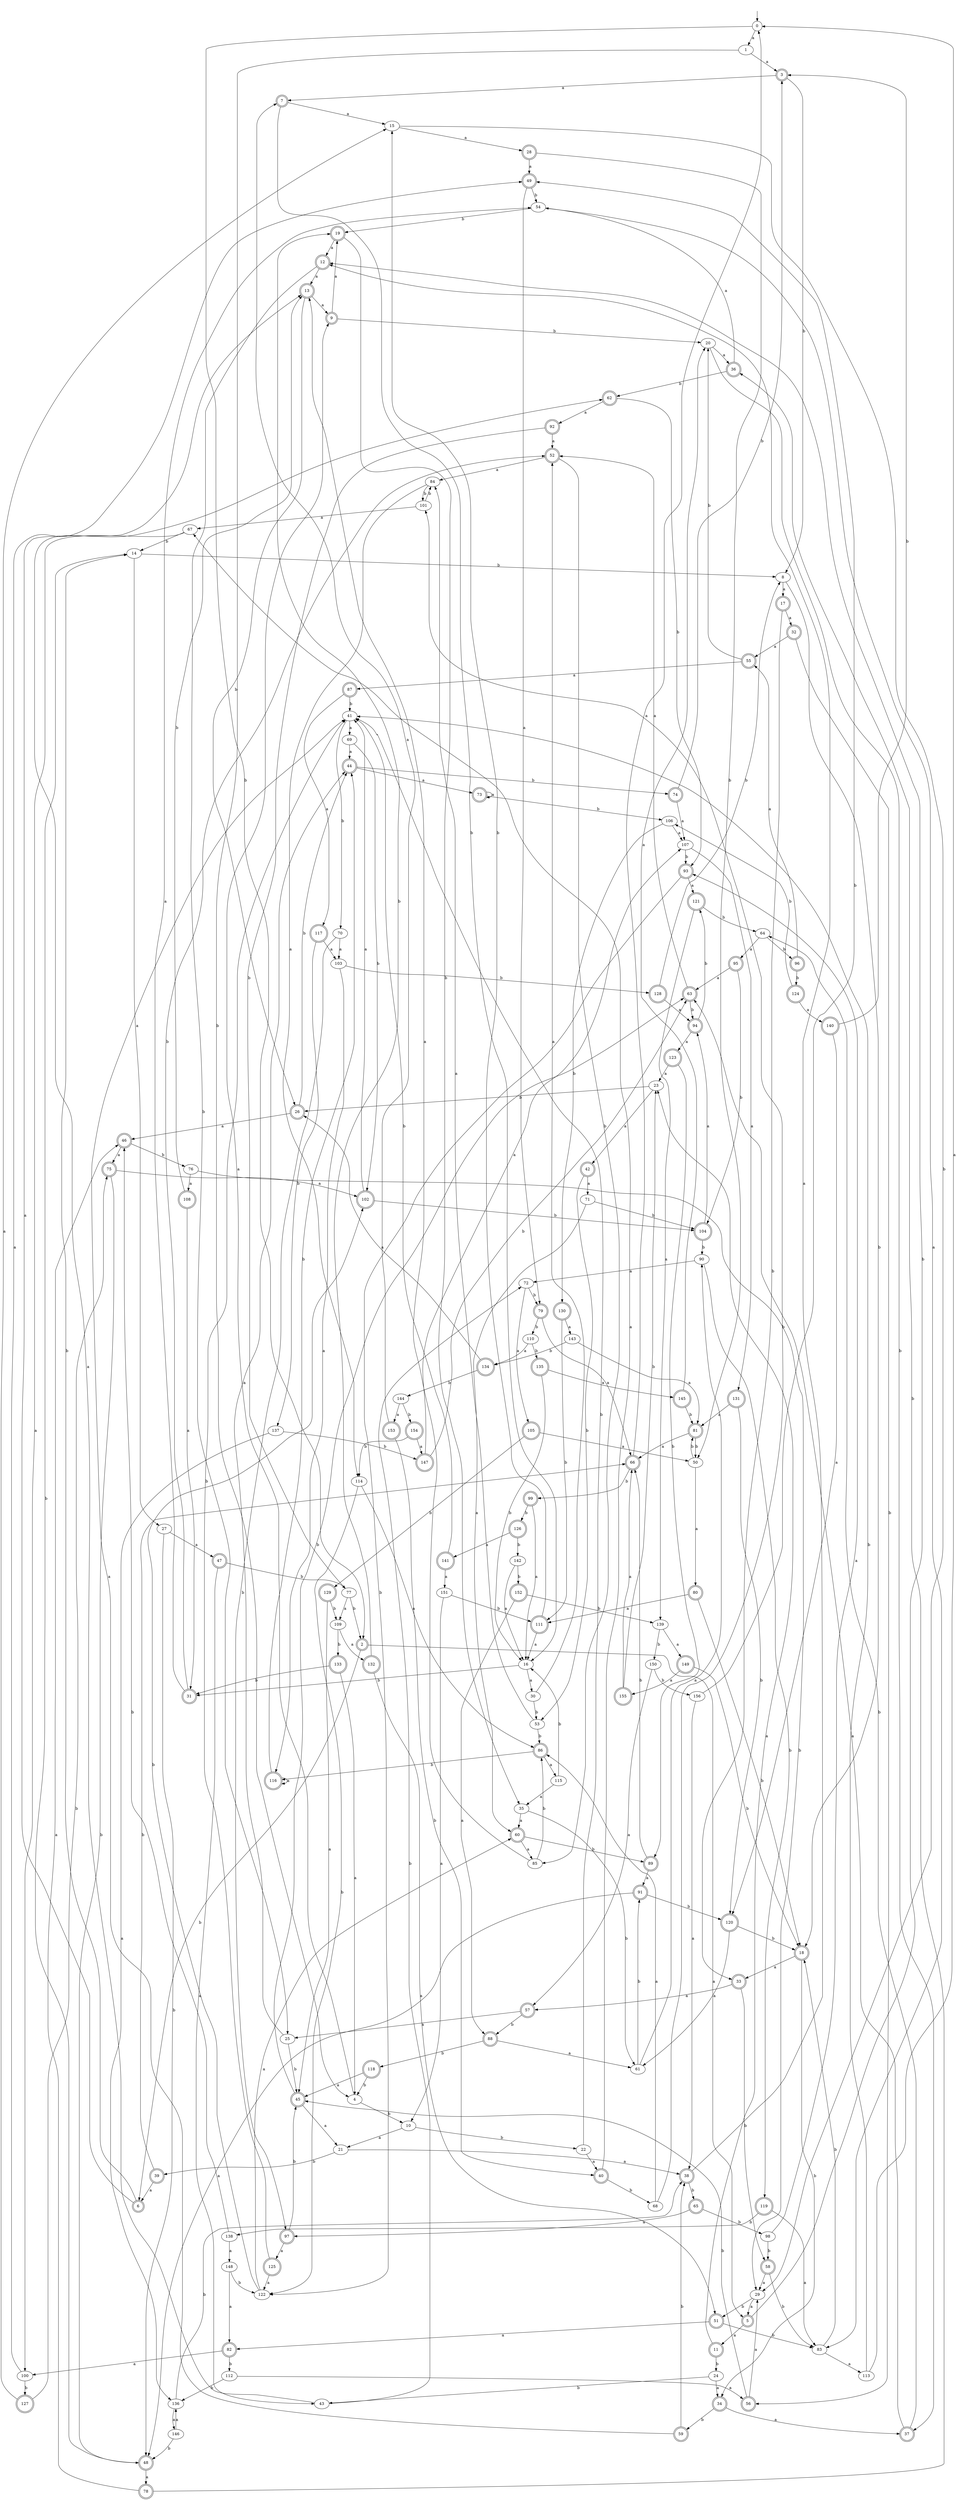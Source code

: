 digraph RandomDFA {
  __start0 [label="", shape=none];
  __start0 -> 0 [label=""];
  0 [shape=circle]
  0 -> 1 [label="a"]
  0 -> 2 [label="b"]
  1
  1 -> 3 [label="a"]
  1 -> 4 [label="b"]
  2 [shape=doublecircle]
  2 -> 5 [label="a"]
  2 -> 6 [label="b"]
  3 [shape=doublecircle]
  3 -> 7 [label="a"]
  3 -> 8 [label="b"]
  4
  4 -> 9 [label="a"]
  4 -> 10 [label="b"]
  5 [shape=doublecircle]
  5 -> 11 [label="a"]
  5 -> 12 [label="b"]
  6 [shape=doublecircle]
  6 -> 13 [label="a"]
  6 -> 14 [label="b"]
  7 [shape=doublecircle]
  7 -> 15 [label="a"]
  7 -> 16 [label="b"]
  8
  8 -> 17 [label="a"]
  8 -> 18 [label="b"]
  9 [shape=doublecircle]
  9 -> 19 [label="a"]
  9 -> 20 [label="b"]
  10
  10 -> 21 [label="a"]
  10 -> 22 [label="b"]
  11 [shape=doublecircle]
  11 -> 23 [label="a"]
  11 -> 24 [label="b"]
  12 [shape=doublecircle]
  12 -> 13 [label="a"]
  12 -> 25 [label="b"]
  13 [shape=doublecircle]
  13 -> 9 [label="a"]
  13 -> 26 [label="b"]
  14
  14 -> 27 [label="a"]
  14 -> 8 [label="b"]
  15
  15 -> 28 [label="a"]
  15 -> 29 [label="b"]
  16
  16 -> 30 [label="a"]
  16 -> 31 [label="b"]
  17 [shape=doublecircle]
  17 -> 32 [label="a"]
  17 -> 33 [label="b"]
  18 [shape=doublecircle]
  18 -> 33 [label="a"]
  18 -> 34 [label="b"]
  19 [shape=doublecircle]
  19 -> 12 [label="a"]
  19 -> 35 [label="b"]
  20
  20 -> 36 [label="a"]
  20 -> 37 [label="b"]
  21
  21 -> 38 [label="a"]
  21 -> 39 [label="b"]
  22
  22 -> 40 [label="a"]
  22 -> 41 [label="b"]
  23
  23 -> 42 [label="a"]
  23 -> 26 [label="b"]
  24
  24 -> 34 [label="a"]
  24 -> 43 [label="b"]
  25
  25 -> 44 [label="a"]
  25 -> 45 [label="b"]
  26 [shape=doublecircle]
  26 -> 46 [label="a"]
  26 -> 44 [label="b"]
  27
  27 -> 47 [label="a"]
  27 -> 48 [label="b"]
  28 [shape=doublecircle]
  28 -> 49 [label="a"]
  28 -> 50 [label="b"]
  29
  29 -> 5 [label="a"]
  29 -> 51 [label="b"]
  30
  30 -> 52 [label="a"]
  30 -> 53 [label="b"]
  31 [shape=doublecircle]
  31 -> 54 [label="a"]
  31 -> 52 [label="b"]
  32 [shape=doublecircle]
  32 -> 55 [label="a"]
  32 -> 56 [label="b"]
  33 [shape=doublecircle]
  33 -> 57 [label="a"]
  33 -> 58 [label="b"]
  34 [shape=doublecircle]
  34 -> 37 [label="a"]
  34 -> 59 [label="b"]
  35
  35 -> 60 [label="a"]
  35 -> 61 [label="b"]
  36 [shape=doublecircle]
  36 -> 54 [label="a"]
  36 -> 62 [label="b"]
  37 [shape=doublecircle]
  37 -> 63 [label="a"]
  37 -> 64 [label="b"]
  38 [shape=doublecircle]
  38 -> 12 [label="a"]
  38 -> 65 [label="b"]
  39 [shape=doublecircle]
  39 -> 6 [label="a"]
  39 -> 66 [label="b"]
  40 [shape=doublecircle]
  40 -> 67 [label="a"]
  40 -> 68 [label="b"]
  41
  41 -> 69 [label="a"]
  41 -> 70 [label="b"]
  42 [shape=doublecircle]
  42 -> 71 [label="a"]
  42 -> 53 [label="b"]
  43
  43 -> 62 [label="a"]
  43 -> 72 [label="b"]
  44 [shape=doublecircle]
  44 -> 73 [label="a"]
  44 -> 74 [label="b"]
  45 [shape=doublecircle]
  45 -> 21 [label="a"]
  45 -> 63 [label="b"]
  46 [shape=doublecircle]
  46 -> 75 [label="a"]
  46 -> 76 [label="b"]
  47 [shape=doublecircle]
  47 -> 43 [label="a"]
  47 -> 77 [label="b"]
  48 [shape=doublecircle]
  48 -> 78 [label="a"]
  48 -> 14 [label="b"]
  49 [shape=doublecircle]
  49 -> 79 [label="a"]
  49 -> 54 [label="b"]
  50
  50 -> 80 [label="a"]
  50 -> 81 [label="b"]
  51 [shape=doublecircle]
  51 -> 82 [label="a"]
  51 -> 83 [label="b"]
  52 [shape=doublecircle]
  52 -> 84 [label="a"]
  52 -> 85 [label="b"]
  53
  53 -> 84 [label="a"]
  53 -> 86 [label="b"]
  54
  54 -> 83 [label="a"]
  54 -> 19 [label="b"]
  55 [shape=doublecircle]
  55 -> 87 [label="a"]
  55 -> 20 [label="b"]
  56 [shape=doublecircle]
  56 -> 29 [label="a"]
  56 -> 45 [label="b"]
  57 [shape=doublecircle]
  57 -> 25 [label="a"]
  57 -> 88 [label="b"]
  58 [shape=doublecircle]
  58 -> 29 [label="a"]
  58 -> 83 [label="b"]
  59 [shape=doublecircle]
  59 -> 41 [label="a"]
  59 -> 38 [label="b"]
  60 [shape=doublecircle]
  60 -> 85 [label="a"]
  60 -> 89 [label="b"]
  61
  61 -> 90 [label="a"]
  61 -> 91 [label="b"]
  62 [shape=doublecircle]
  62 -> 92 [label="a"]
  62 -> 93 [label="b"]
  63 [shape=doublecircle]
  63 -> 52 [label="a"]
  63 -> 94 [label="b"]
  64
  64 -> 95 [label="a"]
  64 -> 96 [label="b"]
  65 [shape=doublecircle]
  65 -> 97 [label="a"]
  65 -> 98 [label="b"]
  66 [shape=doublecircle]
  66 -> 0 [label="a"]
  66 -> 99 [label="b"]
  67
  67 -> 100 [label="a"]
  67 -> 14 [label="b"]
  68
  68 -> 86 [label="a"]
  68 -> 101 [label="b"]
  69
  69 -> 44 [label="a"]
  69 -> 102 [label="b"]
  70
  70 -> 103 [label="a"]
  70 -> 97 [label="b"]
  71
  71 -> 60 [label="a"]
  71 -> 104 [label="b"]
  72
  72 -> 105 [label="a"]
  72 -> 79 [label="b"]
  73 [shape=doublecircle]
  73 -> 73 [label="a"]
  73 -> 106 [label="b"]
  74 [shape=doublecircle]
  74 -> 107 [label="a"]
  74 -> 3 [label="b"]
  75 [shape=doublecircle]
  75 -> 102 [label="a"]
  75 -> 48 [label="b"]
  76
  76 -> 108 [label="a"]
  76 -> 29 [label="b"]
  77
  77 -> 109 [label="a"]
  77 -> 2 [label="b"]
  78 [shape=doublecircle]
  78 -> 46 [label="a"]
  78 -> 36 [label="b"]
  79 [shape=doublecircle]
  79 -> 66 [label="a"]
  79 -> 110 [label="b"]
  80 [shape=doublecircle]
  80 -> 111 [label="a"]
  80 -> 18 [label="b"]
  81 [shape=doublecircle]
  81 -> 66 [label="a"]
  81 -> 50 [label="b"]
  82 [shape=doublecircle]
  82 -> 100 [label="a"]
  82 -> 112 [label="b"]
  83
  83 -> 113 [label="a"]
  83 -> 18 [label="b"]
  84
  84 -> 114 [label="a"]
  84 -> 101 [label="b"]
  85
  85 -> 13 [label="a"]
  85 -> 86 [label="b"]
  86 [shape=doublecircle]
  86 -> 115 [label="a"]
  86 -> 116 [label="b"]
  87 [shape=doublecircle]
  87 -> 117 [label="a"]
  87 -> 41 [label="b"]
  88 [shape=doublecircle]
  88 -> 61 [label="a"]
  88 -> 118 [label="b"]
  89 [shape=doublecircle]
  89 -> 91 [label="a"]
  89 -> 66 [label="b"]
  90
  90 -> 72 [label="a"]
  90 -> 119 [label="b"]
  91 [shape=doublecircle]
  91 -> 48 [label="a"]
  91 -> 120 [label="b"]
  92 [shape=doublecircle]
  92 -> 52 [label="a"]
  92 -> 77 [label="b"]
  93 [shape=doublecircle]
  93 -> 121 [label="a"]
  93 -> 122 [label="b"]
  94 [shape=doublecircle]
  94 -> 123 [label="a"]
  94 -> 121 [label="b"]
  95 [shape=doublecircle]
  95 -> 63 [label="a"]
  95 -> 104 [label="b"]
  96 [shape=doublecircle]
  96 -> 55 [label="a"]
  96 -> 124 [label="b"]
  97 [shape=doublecircle]
  97 -> 125 [label="a"]
  97 -> 45 [label="b"]
  98
  98 -> 93 [label="a"]
  98 -> 58 [label="b"]
  99 [shape=doublecircle]
  99 -> 16 [label="a"]
  99 -> 126 [label="b"]
  100
  100 -> 49 [label="a"]
  100 -> 127 [label="b"]
  101
  101 -> 67 [label="a"]
  101 -> 84 [label="b"]
  102 [shape=doublecircle]
  102 -> 41 [label="a"]
  102 -> 104 [label="b"]
  103
  103 -> 116 [label="a"]
  103 -> 128 [label="b"]
  104 [shape=doublecircle]
  104 -> 94 [label="a"]
  104 -> 90 [label="b"]
  105 [shape=doublecircle]
  105 -> 50 [label="a"]
  105 -> 129 [label="b"]
  106
  106 -> 107 [label="a"]
  106 -> 130 [label="b"]
  107
  107 -> 131 [label="a"]
  107 -> 93 [label="b"]
  108 [shape=doublecircle]
  108 -> 31 [label="a"]
  108 -> 13 [label="b"]
  109
  109 -> 132 [label="a"]
  109 -> 133 [label="b"]
  110
  110 -> 134 [label="a"]
  110 -> 135 [label="b"]
  111 [shape=doublecircle]
  111 -> 16 [label="a"]
  111 -> 15 [label="b"]
  112
  112 -> 56 [label="a"]
  112 -> 136 [label="b"]
  113
  113 -> 0 [label="a"]
  113 -> 41 [label="b"]
  114
  114 -> 86 [label="a"]
  114 -> 122 [label="b"]
  115
  115 -> 35 [label="a"]
  115 -> 16 [label="b"]
  116 [shape=doublecircle]
  116 -> 116 [label="a"]
  116 -> 44 [label="b"]
  117 [shape=doublecircle]
  117 -> 103 [label="a"]
  117 -> 137 [label="b"]
  118 [shape=doublecircle]
  118 -> 45 [label="a"]
  118 -> 4 [label="b"]
  119 [shape=doublecircle]
  119 -> 83 [label="a"]
  119 -> 138 [label="b"]
  120 [shape=doublecircle]
  120 -> 61 [label="a"]
  120 -> 18 [label="b"]
  121 [shape=doublecircle]
  121 -> 139 [label="a"]
  121 -> 64 [label="b"]
  122
  122 -> 60 [label="a"]
  122 -> 102 [label="b"]
  123 [shape=doublecircle]
  123 -> 23 [label="a"]
  123 -> 89 [label="b"]
  124 [shape=doublecircle]
  124 -> 140 [label="a"]
  124 -> 106 [label="b"]
  125 [shape=doublecircle]
  125 -> 122 [label="a"]
  125 -> 41 [label="b"]
  126 [shape=doublecircle]
  126 -> 141 [label="a"]
  126 -> 142 [label="b"]
  127 [shape=doublecircle]
  127 -> 15 [label="a"]
  127 -> 75 [label="b"]
  128 [shape=doublecircle]
  128 -> 94 [label="a"]
  128 -> 8 [label="b"]
  129 [shape=doublecircle]
  129 -> 45 [label="a"]
  129 -> 109 [label="b"]
  130 [shape=doublecircle]
  130 -> 143 [label="a"]
  130 -> 111 [label="b"]
  131 [shape=doublecircle]
  131 -> 81 [label="a"]
  131 -> 120 [label="b"]
  132 [shape=doublecircle]
  132 -> 51 [label="a"]
  132 -> 19 [label="b"]
  133 [shape=doublecircle]
  133 -> 4 [label="a"]
  133 -> 31 [label="b"]
  134 [shape=doublecircle]
  134 -> 26 [label="a"]
  134 -> 144 [label="b"]
  135 [shape=doublecircle]
  135 -> 145 [label="a"]
  135 -> 16 [label="b"]
  136
  136 -> 146 [label="a"]
  136 -> 38 [label="b"]
  137
  137 -> 136 [label="a"]
  137 -> 147 [label="b"]
  138
  138 -> 148 [label="a"]
  138 -> 46 [label="b"]
  139
  139 -> 149 [label="a"]
  139 -> 150 [label="b"]
  140 [shape=doublecircle]
  140 -> 120 [label="a"]
  140 -> 3 [label="b"]
  141 [shape=doublecircle]
  141 -> 151 [label="a"]
  141 -> 41 [label="b"]
  142
  142 -> 16 [label="a"]
  142 -> 152 [label="b"]
  143
  143 -> 81 [label="a"]
  143 -> 134 [label="b"]
  144
  144 -> 153 [label="a"]
  144 -> 154 [label="b"]
  145 [shape=doublecircle]
  145 -> 20 [label="a"]
  145 -> 81 [label="b"]
  146
  146 -> 136 [label="a"]
  146 -> 48 [label="b"]
  147 [shape=doublecircle]
  147 -> 107 [label="a"]
  147 -> 63 [label="b"]
  148
  148 -> 82 [label="a"]
  148 -> 122 [label="b"]
  149 [shape=doublecircle]
  149 -> 155 [label="a"]
  149 -> 18 [label="b"]
  150
  150 -> 57 [label="a"]
  150 -> 156 [label="b"]
  151
  151 -> 10 [label="a"]
  151 -> 111 [label="b"]
  152 [shape=doublecircle]
  152 -> 88 [label="a"]
  152 -> 139 [label="b"]
  153 [shape=doublecircle]
  153 -> 7 [label="a"]
  153 -> 40 [label="b"]
  154 [shape=doublecircle]
  154 -> 147 [label="a"]
  154 -> 114 [label="b"]
  155 [shape=doublecircle]
  155 -> 66 [label="a"]
  155 -> 23 [label="b"]
  156
  156 -> 38 [label="a"]
  156 -> 49 [label="b"]
}
